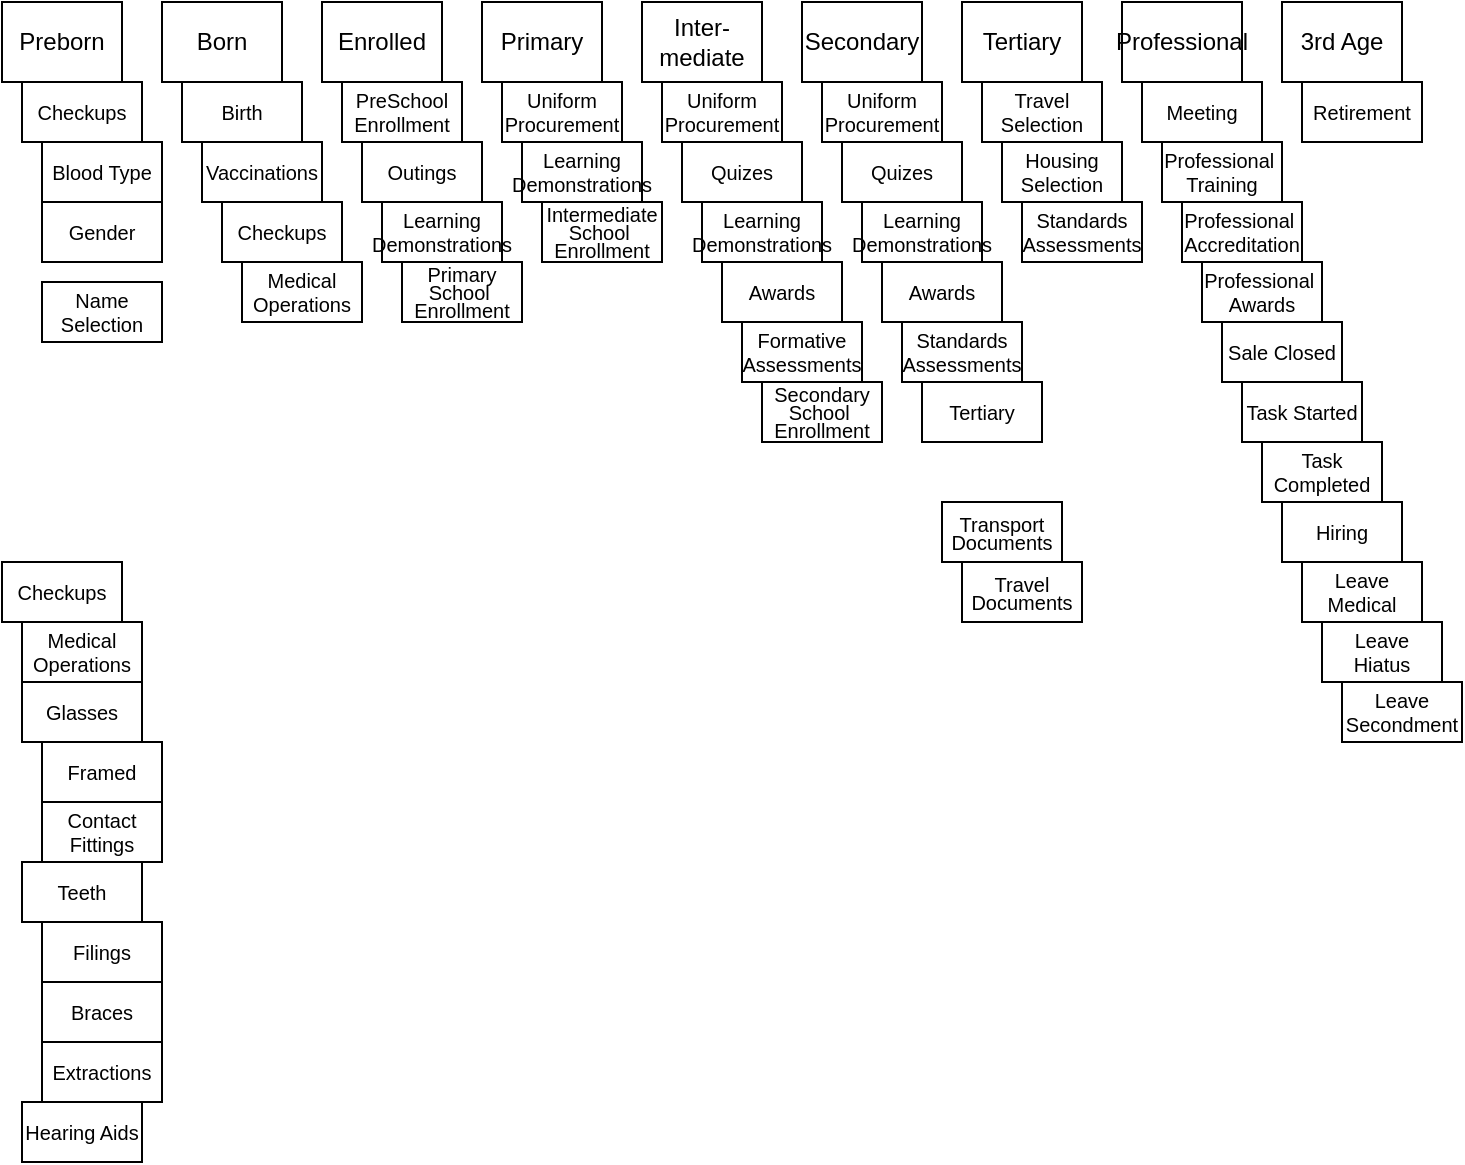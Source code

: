 <mxfile version="15.8.3" type="google"><diagram id="voh5qVZ3ZtWg_EIOKGj6" name="Common Events"><mxGraphModel dx="1422" dy="715" grid="1" gridSize="10" guides="1" tooltips="1" connect="1" arrows="1" fold="1" page="1" pageScale="1" pageWidth="827" pageHeight="1169" math="0" shadow="0"><root><mxCell id="0"/><mxCell id="1" parent="0"/><mxCell id="iKQxjXODJk4h4wCwTlcF-1" value="Preborn" style="rounded=0;whiteSpace=wrap;html=1;" vertex="1" parent="1"><mxGeometry x="40" y="200" width="60" height="40" as="geometry"/></mxCell><mxCell id="iKQxjXODJk4h4wCwTlcF-2" value="Born" style="rounded=0;whiteSpace=wrap;html=1;" vertex="1" parent="1"><mxGeometry x="120" y="200" width="60" height="40" as="geometry"/></mxCell><mxCell id="iKQxjXODJk4h4wCwTlcF-3" value="Enrolled" style="rounded=0;whiteSpace=wrap;html=1;" vertex="1" parent="1"><mxGeometry x="200" y="200" width="60" height="40" as="geometry"/></mxCell><mxCell id="iKQxjXODJk4h4wCwTlcF-4" value="Primary" style="rounded=0;whiteSpace=wrap;html=1;" vertex="1" parent="1"><mxGeometry x="280" y="200" width="60" height="40" as="geometry"/></mxCell><mxCell id="iKQxjXODJk4h4wCwTlcF-5" value="Inter-&lt;br&gt;mediate" style="rounded=0;whiteSpace=wrap;html=1;" vertex="1" parent="1"><mxGeometry x="360" y="200" width="60" height="40" as="geometry"/></mxCell><mxCell id="iKQxjXODJk4h4wCwTlcF-6" value="Secondary" style="rounded=0;whiteSpace=wrap;html=1;" vertex="1" parent="1"><mxGeometry x="440" y="200" width="60" height="40" as="geometry"/></mxCell><mxCell id="iKQxjXODJk4h4wCwTlcF-7" value="Tertiary" style="rounded=0;whiteSpace=wrap;html=1;" vertex="1" parent="1"><mxGeometry x="520" y="200" width="60" height="40" as="geometry"/></mxCell><mxCell id="iKQxjXODJk4h4wCwTlcF-8" value="Professional" style="rounded=0;whiteSpace=wrap;html=1;" vertex="1" parent="1"><mxGeometry x="600" y="200" width="60" height="40" as="geometry"/></mxCell><mxCell id="iKQxjXODJk4h4wCwTlcF-11" value="3rd Age" style="rounded=0;whiteSpace=wrap;html=1;" vertex="1" parent="1"><mxGeometry x="680" y="200" width="60" height="40" as="geometry"/></mxCell><mxCell id="iKQxjXODJk4h4wCwTlcF-12" value="Birth" style="rounded=0;whiteSpace=wrap;html=1;fontSize=10;" vertex="1" parent="1"><mxGeometry x="130" y="240" width="60" height="30" as="geometry"/></mxCell><mxCell id="iKQxjXODJk4h4wCwTlcF-13" value="Vaccinations" style="rounded=0;whiteSpace=wrap;html=1;fontSize=10;" vertex="1" parent="1"><mxGeometry x="140" y="270" width="60" height="30" as="geometry"/></mxCell><mxCell id="iKQxjXODJk4h4wCwTlcF-14" value="Checkups" style="rounded=0;whiteSpace=wrap;html=1;fontSize=10;" vertex="1" parent="1"><mxGeometry x="150" y="300" width="60" height="30" as="geometry"/></mxCell><mxCell id="iKQxjXODJk4h4wCwTlcF-15" value="PreSchool&lt;br style=&quot;font-size: 10px;&quot;&gt;Enrollment" style="rounded=0;whiteSpace=wrap;html=1;fontSize=10;" vertex="1" parent="1"><mxGeometry x="210" y="240" width="60" height="30" as="geometry"/></mxCell><mxCell id="iKQxjXODJk4h4wCwTlcF-16" value="Outings" style="rounded=0;whiteSpace=wrap;html=1;fontSize=10;" vertex="1" parent="1"><mxGeometry x="220" y="270" width="60" height="30" as="geometry"/></mxCell><mxCell id="iKQxjXODJk4h4wCwTlcF-17" value="Learning&lt;br style=&quot;font-size: 10px;&quot;&gt;Demonstrations" style="rounded=0;whiteSpace=wrap;html=1;fontSize=10;" vertex="1" parent="1"><mxGeometry x="230" y="300" width="60" height="30" as="geometry"/></mxCell><mxCell id="iKQxjXODJk4h4wCwTlcF-18" value="&lt;p style=&quot;line-height: 0.9; font-size: 10px;&quot;&gt;Primary School&amp;nbsp;&lt;br style=&quot;font-size: 10px;&quot;&gt;Enrollment&lt;/p&gt;" style="rounded=0;whiteSpace=wrap;html=1;fontSize=10;" vertex="1" parent="1"><mxGeometry x="240" y="330" width="60" height="30" as="geometry"/></mxCell><mxCell id="iKQxjXODJk4h4wCwTlcF-19" value="Checkups" style="rounded=0;whiteSpace=wrap;html=1;fontSize=10;" vertex="1" parent="1"><mxGeometry x="50" y="240" width="60" height="30" as="geometry"/></mxCell><mxCell id="iKQxjXODJk4h4wCwTlcF-20" value="Blood Type" style="rounded=0;whiteSpace=wrap;html=1;fontSize=10;" vertex="1" parent="1"><mxGeometry x="60" y="270" width="60" height="30" as="geometry"/></mxCell><mxCell id="iKQxjXODJk4h4wCwTlcF-21" value="Medical&lt;br style=&quot;font-size: 10px;&quot;&gt;Operations" style="rounded=0;whiteSpace=wrap;html=1;fontSize=10;" vertex="1" parent="1"><mxGeometry x="160" y="330" width="60" height="30" as="geometry"/></mxCell><mxCell id="iKQxjXODJk4h4wCwTlcF-22" value="&lt;p style=&quot;line-height: 0.9; font-size: 10px;&quot;&gt;Intermediate School&amp;nbsp;&lt;br style=&quot;font-size: 10px;&quot;&gt;Enrollment&lt;/p&gt;" style="rounded=0;whiteSpace=wrap;html=1;fontSize=10;" vertex="1" parent="1"><mxGeometry x="310" y="300" width="60" height="30" as="geometry"/></mxCell><mxCell id="iKQxjXODJk4h4wCwTlcF-23" value="&lt;p style=&quot;line-height: 0.9; font-size: 10px;&quot;&gt;Secondary School&amp;nbsp;&lt;br style=&quot;font-size: 10px;&quot;&gt;Enrollment&lt;/p&gt;" style="rounded=0;whiteSpace=wrap;html=1;fontSize=10;" vertex="1" parent="1"><mxGeometry x="420" y="390" width="60" height="30" as="geometry"/></mxCell><mxCell id="iKQxjXODJk4h4wCwTlcF-24" value="Uniform&lt;br style=&quot;font-size: 10px;&quot;&gt;Procurement" style="rounded=0;whiteSpace=wrap;html=1;fontSize=10;" vertex="1" parent="1"><mxGeometry x="290" y="240" width="60" height="30" as="geometry"/></mxCell><mxCell id="iKQxjXODJk4h4wCwTlcF-26" value="Learning&lt;br style=&quot;font-size: 10px;&quot;&gt;Demonstrations" style="rounded=0;whiteSpace=wrap;html=1;fontSize=10;" vertex="1" parent="1"><mxGeometry x="300" y="270" width="60" height="30" as="geometry"/></mxCell><mxCell id="iKQxjXODJk4h4wCwTlcF-27" value="Checkups" style="rounded=0;whiteSpace=wrap;html=1;fontSize=10;" vertex="1" parent="1"><mxGeometry x="40" y="480" width="60" height="30" as="geometry"/></mxCell><mxCell id="iKQxjXODJk4h4wCwTlcF-28" value="Medical&lt;br style=&quot;font-size: 10px;&quot;&gt;Operations" style="rounded=0;whiteSpace=wrap;html=1;fontSize=10;" vertex="1" parent="1"><mxGeometry x="50" y="510" width="60" height="30" as="geometry"/></mxCell><mxCell id="iKQxjXODJk4h4wCwTlcF-31" value="Glasses" style="rounded=0;whiteSpace=wrap;html=1;fontSize=10;" vertex="1" parent="1"><mxGeometry x="50" y="540" width="60" height="30" as="geometry"/></mxCell><mxCell id="iKQxjXODJk4h4wCwTlcF-32" value="Teeth" style="rounded=0;whiteSpace=wrap;html=1;fontSize=10;" vertex="1" parent="1"><mxGeometry x="50" y="630" width="60" height="30" as="geometry"/></mxCell><mxCell id="iKQxjXODJk4h4wCwTlcF-33" value="Quizes" style="rounded=0;whiteSpace=wrap;html=1;fontSize=10;" vertex="1" parent="1"><mxGeometry x="460" y="270" width="60" height="30" as="geometry"/></mxCell><mxCell id="iKQxjXODJk4h4wCwTlcF-34" value="Standards Assessments" style="rounded=0;whiteSpace=wrap;html=1;fontSize=10;" vertex="1" parent="1"><mxGeometry x="490" y="360" width="60" height="30" as="geometry"/></mxCell><mxCell id="iKQxjXODJk4h4wCwTlcF-35" value="Learning Demonstrations" style="rounded=0;whiteSpace=wrap;html=1;fontSize=10;" vertex="1" parent="1"><mxGeometry x="470" y="300" width="60" height="30" as="geometry"/></mxCell><mxCell id="iKQxjXODJk4h4wCwTlcF-36" value="Awards" style="rounded=0;whiteSpace=wrap;html=1;fontSize=10;" vertex="1" parent="1"><mxGeometry x="480" y="330" width="60" height="30" as="geometry"/></mxCell><mxCell id="iKQxjXODJk4h4wCwTlcF-37" value="Uniform Procurement" style="rounded=0;whiteSpace=wrap;html=1;fontSize=10;" vertex="1" parent="1"><mxGeometry x="450" y="240" width="60" height="30" as="geometry"/></mxCell><mxCell id="iKQxjXODJk4h4wCwTlcF-38" value="Quizes" style="rounded=0;whiteSpace=wrap;html=1;fontSize=10;" vertex="1" parent="1"><mxGeometry x="380" y="270" width="60" height="30" as="geometry"/></mxCell><mxCell id="iKQxjXODJk4h4wCwTlcF-39" value="Formative&lt;br&gt;Assessments" style="rounded=0;whiteSpace=wrap;html=1;fontSize=10;" vertex="1" parent="1"><mxGeometry x="410" y="360" width="60" height="30" as="geometry"/></mxCell><mxCell id="iKQxjXODJk4h4wCwTlcF-40" value="Learning Demonstrations" style="rounded=0;whiteSpace=wrap;html=1;fontSize=10;" vertex="1" parent="1"><mxGeometry x="390" y="300" width="60" height="30" as="geometry"/></mxCell><mxCell id="iKQxjXODJk4h4wCwTlcF-41" value="Awards" style="rounded=0;whiteSpace=wrap;html=1;fontSize=10;" vertex="1" parent="1"><mxGeometry x="400" y="330" width="60" height="30" as="geometry"/></mxCell><mxCell id="iKQxjXODJk4h4wCwTlcF-42" value="Uniform Procurement" style="rounded=0;whiteSpace=wrap;html=1;fontSize=10;" vertex="1" parent="1"><mxGeometry x="370" y="240" width="60" height="30" as="geometry"/></mxCell><mxCell id="iKQxjXODJk4h4wCwTlcF-43" value="&lt;p style=&quot;line-height: 0.9 ; font-size: 10px&quot;&gt;Tertiary&lt;/p&gt;" style="rounded=0;whiteSpace=wrap;html=1;fontSize=10;" vertex="1" parent="1"><mxGeometry x="500" y="390" width="60" height="30" as="geometry"/></mxCell><mxCell id="iKQxjXODJk4h4wCwTlcF-44" value="Standards Assessments" style="rounded=0;whiteSpace=wrap;html=1;fontSize=10;" vertex="1" parent="1"><mxGeometry x="550" y="300" width="60" height="30" as="geometry"/></mxCell><mxCell id="iKQxjXODJk4h4wCwTlcF-45" value="Housing&lt;br&gt;Selection" style="rounded=0;whiteSpace=wrap;html=1;fontSize=10;" vertex="1" parent="1"><mxGeometry x="540" y="270" width="60" height="30" as="geometry"/></mxCell><mxCell id="iKQxjXODJk4h4wCwTlcF-46" value="Travel Selection" style="rounded=0;whiteSpace=wrap;html=1;fontSize=10;" vertex="1" parent="1"><mxGeometry x="530" y="240" width="60" height="30" as="geometry"/></mxCell><mxCell id="iKQxjXODJk4h4wCwTlcF-48" value="Retirement" style="rounded=0;whiteSpace=wrap;html=1;fontSize=10;" vertex="1" parent="1"><mxGeometry x="690" y="240" width="60" height="30" as="geometry"/></mxCell><mxCell id="iKQxjXODJk4h4wCwTlcF-49" value="Professional&amp;nbsp;&lt;br&gt;Training" style="rounded=0;whiteSpace=wrap;html=1;fontSize=10;" vertex="1" parent="1"><mxGeometry x="620" y="270" width="60" height="30" as="geometry"/></mxCell><mxCell id="iKQxjXODJk4h4wCwTlcF-50" value="Professional&amp;nbsp;&lt;br&gt;Accreditation" style="rounded=0;whiteSpace=wrap;html=1;fontSize=10;" vertex="1" parent="1"><mxGeometry x="630" y="300" width="60" height="30" as="geometry"/></mxCell><mxCell id="iKQxjXODJk4h4wCwTlcF-53" value="Professional&amp;nbsp;&lt;br&gt;Awards" style="rounded=0;whiteSpace=wrap;html=1;fontSize=10;" vertex="1" parent="1"><mxGeometry x="640" y="330" width="60" height="30" as="geometry"/></mxCell><mxCell id="iKQxjXODJk4h4wCwTlcF-54" value="Sale Closed" style="rounded=0;whiteSpace=wrap;html=1;fontSize=10;" vertex="1" parent="1"><mxGeometry x="650" y="360" width="60" height="30" as="geometry"/></mxCell><mxCell id="iKQxjXODJk4h4wCwTlcF-55" value="Task Started" style="rounded=0;whiteSpace=wrap;html=1;fontSize=10;" vertex="1" parent="1"><mxGeometry x="660" y="390" width="60" height="30" as="geometry"/></mxCell><mxCell id="iKQxjXODJk4h4wCwTlcF-56" value="Task Completed" style="rounded=0;whiteSpace=wrap;html=1;fontSize=10;" vertex="1" parent="1"><mxGeometry x="670" y="420" width="60" height="30" as="geometry"/></mxCell><mxCell id="iKQxjXODJk4h4wCwTlcF-57" value="Meeting" style="rounded=0;whiteSpace=wrap;html=1;fontSize=10;" vertex="1" parent="1"><mxGeometry x="610" y="240" width="60" height="30" as="geometry"/></mxCell><mxCell id="iKQxjXODJk4h4wCwTlcF-58" value="Hiring" style="rounded=0;whiteSpace=wrap;html=1;fontSize=10;" vertex="1" parent="1"><mxGeometry x="680" y="450" width="60" height="30" as="geometry"/></mxCell><mxCell id="iKQxjXODJk4h4wCwTlcF-59" value="Leave&lt;br&gt;Medical" style="rounded=0;whiteSpace=wrap;html=1;fontSize=10;" vertex="1" parent="1"><mxGeometry x="690" y="480" width="60" height="30" as="geometry"/></mxCell><mxCell id="iKQxjXODJk4h4wCwTlcF-61" value="Leave Hiatus" style="rounded=0;whiteSpace=wrap;html=1;fontSize=10;" vertex="1" parent="1"><mxGeometry x="700" y="510" width="60" height="30" as="geometry"/></mxCell><mxCell id="iKQxjXODJk4h4wCwTlcF-62" value="Leave Secondment" style="rounded=0;whiteSpace=wrap;html=1;fontSize=10;" vertex="1" parent="1"><mxGeometry x="710" y="540" width="60" height="30" as="geometry"/></mxCell><mxCell id="iKQxjXODJk4h4wCwTlcF-63" value="&lt;p style=&quot;line-height: 0.9 ; font-size: 10px&quot;&gt;Transport&lt;br&gt;Documents&lt;/p&gt;" style="rounded=0;whiteSpace=wrap;html=1;fontSize=10;" vertex="1" parent="1"><mxGeometry x="510" y="450" width="60" height="30" as="geometry"/></mxCell><mxCell id="iKQxjXODJk4h4wCwTlcF-64" value="&lt;p style=&quot;line-height: 0.9 ; font-size: 10px&quot;&gt;Travel&lt;br&gt;Documents&lt;/p&gt;" style="rounded=0;whiteSpace=wrap;html=1;fontSize=10;" vertex="1" parent="1"><mxGeometry x="520" y="480" width="60" height="30" as="geometry"/></mxCell><mxCell id="iKQxjXODJk4h4wCwTlcF-65" value="Hearing Aids" style="rounded=0;whiteSpace=wrap;html=1;fontSize=10;" vertex="1" parent="1"><mxGeometry x="50" y="750" width="60" height="30" as="geometry"/></mxCell><mxCell id="iKQxjXODJk4h4wCwTlcF-66" value="Filings" style="rounded=0;whiteSpace=wrap;html=1;fontSize=10;" vertex="1" parent="1"><mxGeometry x="60" y="660" width="60" height="30" as="geometry"/></mxCell><mxCell id="iKQxjXODJk4h4wCwTlcF-67" value="Braces" style="rounded=0;whiteSpace=wrap;html=1;fontSize=10;" vertex="1" parent="1"><mxGeometry x="60" y="690" width="60" height="30" as="geometry"/></mxCell><mxCell id="iKQxjXODJk4h4wCwTlcF-68" value="Extractions" style="rounded=0;whiteSpace=wrap;html=1;fontSize=10;" vertex="1" parent="1"><mxGeometry x="60" y="720" width="60" height="30" as="geometry"/></mxCell><mxCell id="iKQxjXODJk4h4wCwTlcF-69" value="Framed" style="rounded=0;whiteSpace=wrap;html=1;fontSize=10;" vertex="1" parent="1"><mxGeometry x="60" y="570" width="60" height="30" as="geometry"/></mxCell><mxCell id="iKQxjXODJk4h4wCwTlcF-70" value="Contact Fittings" style="rounded=0;whiteSpace=wrap;html=1;fontSize=10;" vertex="1" parent="1"><mxGeometry x="60" y="600" width="60" height="30" as="geometry"/></mxCell><mxCell id="iKQxjXODJk4h4wCwTlcF-71" value="Name Selection" style="rounded=0;whiteSpace=wrap;html=1;fontSize=10;" vertex="1" parent="1"><mxGeometry x="60" y="340" width="60" height="30" as="geometry"/></mxCell><mxCell id="iKQxjXODJk4h4wCwTlcF-72" value="Gender" style="rounded=0;whiteSpace=wrap;html=1;fontSize=10;" vertex="1" parent="1"><mxGeometry x="60" y="300" width="60" height="30" as="geometry"/></mxCell></root></mxGraphModel></diagram></mxfile>